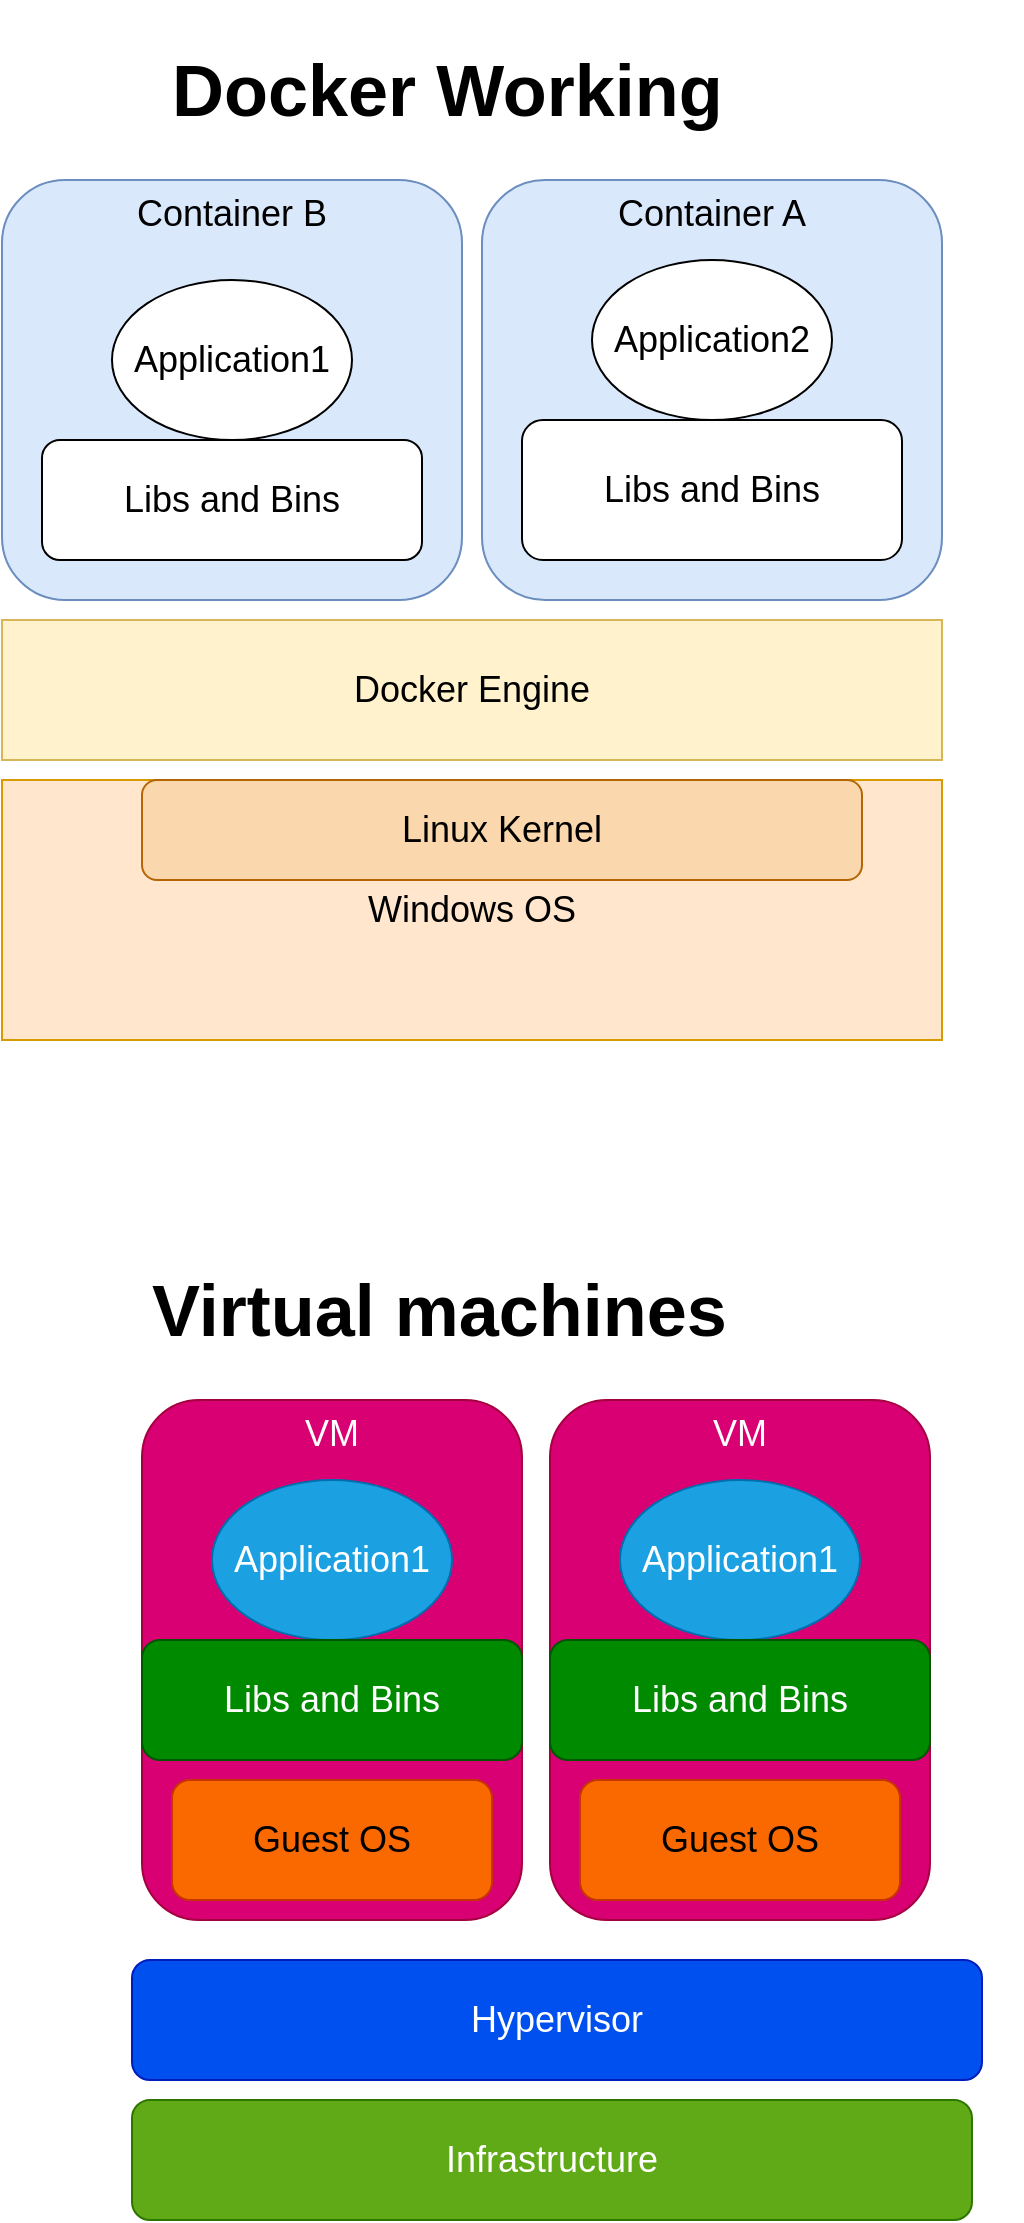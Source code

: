 <mxfile version="20.8.10" type="device"><diagram name="Page-1" id="5b3Ol6gQLz8tb6JXZ0nb"><mxGraphModel dx="1134" dy="599" grid="1" gridSize="10" guides="1" tooltips="1" connect="1" arrows="1" fold="1" page="1" pageScale="1" pageWidth="827" pageHeight="1169" math="0" shadow="0"><root><mxCell id="0"/><mxCell id="1" parent="0"/><mxCell id="9MrKuSj207oVCGJa05ZT-1" value="Windows OS" style="rounded=0;whiteSpace=wrap;html=1;fillColor=#ffe6cc;strokeColor=#d79b00;fontSize=18;" vertex="1" parent="1"><mxGeometry x="140" y="420" width="470" height="130" as="geometry"/></mxCell><mxCell id="9MrKuSj207oVCGJa05ZT-2" value="Docker Engine" style="rounded=0;whiteSpace=wrap;html=1;fontSize=18;fillColor=#fff2cc;strokeColor=#d6b656;" vertex="1" parent="1"><mxGeometry x="140" y="340" width="470" height="70" as="geometry"/></mxCell><mxCell id="9MrKuSj207oVCGJa05ZT-3" value="Container B" style="rounded=1;whiteSpace=wrap;html=1;fontSize=18;rotation=0;verticalAlign=top;fillColor=#dae8fc;strokeColor=#6c8ebf;" vertex="1" parent="1"><mxGeometry x="140" y="120" width="230" height="210" as="geometry"/></mxCell><mxCell id="9MrKuSj207oVCGJa05ZT-5" value="Application1" style="ellipse;whiteSpace=wrap;html=1;fontSize=18;" vertex="1" parent="1"><mxGeometry x="195" y="170" width="120" height="80" as="geometry"/></mxCell><mxCell id="9MrKuSj207oVCGJa05ZT-6" value="Libs and Bins" style="rounded=1;whiteSpace=wrap;html=1;fontSize=18;" vertex="1" parent="1"><mxGeometry x="160" y="250" width="190" height="60" as="geometry"/></mxCell><mxCell id="9MrKuSj207oVCGJa05ZT-7" value="Container A" style="rounded=1;whiteSpace=wrap;html=1;fontSize=18;rotation=0;verticalAlign=top;fillColor=#dae8fc;strokeColor=#6c8ebf;" vertex="1" parent="1"><mxGeometry x="380" y="120" width="230" height="210" as="geometry"/></mxCell><mxCell id="9MrKuSj207oVCGJa05ZT-8" value="Application2" style="ellipse;whiteSpace=wrap;html=1;fontSize=18;" vertex="1" parent="1"><mxGeometry x="435" y="160" width="120" height="80" as="geometry"/></mxCell><mxCell id="9MrKuSj207oVCGJa05ZT-9" value="Libs and Bins" style="rounded=1;whiteSpace=wrap;html=1;fontSize=18;" vertex="1" parent="1"><mxGeometry x="400" y="240" width="190" height="70" as="geometry"/></mxCell><mxCell id="9MrKuSj207oVCGJa05ZT-10" value="Infrastructure" style="rounded=1;whiteSpace=wrap;html=1;fontSize=18;fillColor=#60a917;fontColor=#ffffff;strokeColor=#2D7600;" vertex="1" parent="1"><mxGeometry x="205" y="1080" width="420" height="60" as="geometry"/></mxCell><mxCell id="9MrKuSj207oVCGJa05ZT-11" value="Hypervisor" style="rounded=1;whiteSpace=wrap;html=1;fontSize=18;fillColor=#0050ef;fontColor=#ffffff;strokeColor=#001DBC;" vertex="1" parent="1"><mxGeometry x="205" y="1010" width="425" height="60" as="geometry"/></mxCell><mxCell id="9MrKuSj207oVCGJa05ZT-12" value="VM" style="rounded=1;whiteSpace=wrap;html=1;fontSize=18;verticalAlign=top;fillColor=#d80073;fontColor=#ffffff;strokeColor=#A50040;" vertex="1" parent="1"><mxGeometry x="210" y="730" width="190" height="260" as="geometry"/></mxCell><mxCell id="9MrKuSj207oVCGJa05ZT-13" value="Guest OS" style="rounded=1;whiteSpace=wrap;html=1;fontSize=18;fillColor=#fa6800;fontColor=#000000;strokeColor=#C73500;" vertex="1" parent="1"><mxGeometry x="225" y="920" width="160" height="60" as="geometry"/></mxCell><mxCell id="9MrKuSj207oVCGJa05ZT-17" value="Application1" style="ellipse;whiteSpace=wrap;html=1;fontSize=18;fillColor=#1ba1e2;fontColor=#ffffff;strokeColor=#006EAF;" vertex="1" parent="1"><mxGeometry x="245" y="770" width="120" height="80" as="geometry"/></mxCell><mxCell id="9MrKuSj207oVCGJa05ZT-18" value="Libs and Bins" style="rounded=1;whiteSpace=wrap;html=1;fontSize=18;fillColor=#008a00;fontColor=#ffffff;strokeColor=#005700;" vertex="1" parent="1"><mxGeometry x="210" y="850" width="190" height="60" as="geometry"/></mxCell><mxCell id="9MrKuSj207oVCGJa05ZT-19" value="VM" style="rounded=1;whiteSpace=wrap;html=1;fontSize=18;verticalAlign=top;fillColor=#d80073;fontColor=#ffffff;strokeColor=#A50040;" vertex="1" parent="1"><mxGeometry x="414" y="730" width="190" height="260" as="geometry"/></mxCell><mxCell id="9MrKuSj207oVCGJa05ZT-20" value="Guest OS" style="rounded=1;whiteSpace=wrap;html=1;fontSize=18;fillColor=#fa6800;fontColor=#000000;strokeColor=#C73500;" vertex="1" parent="1"><mxGeometry x="429" y="920" width="160" height="60" as="geometry"/></mxCell><mxCell id="9MrKuSj207oVCGJa05ZT-21" value="Application1" style="ellipse;whiteSpace=wrap;html=1;fontSize=18;fillColor=#1ba1e2;fontColor=#ffffff;strokeColor=#006EAF;" vertex="1" parent="1"><mxGeometry x="449" y="770" width="120" height="80" as="geometry"/></mxCell><mxCell id="9MrKuSj207oVCGJa05ZT-22" value="Libs and Bins" style="rounded=1;whiteSpace=wrap;html=1;fontSize=18;fillColor=#008a00;fontColor=#ffffff;strokeColor=#005700;" vertex="1" parent="1"><mxGeometry x="414" y="850" width="190" height="60" as="geometry"/></mxCell><mxCell id="9MrKuSj207oVCGJa05ZT-23" value="&lt;h1&gt;Virtual machines&lt;/h1&gt;" style="text;html=1;strokeColor=none;fillColor=none;spacing=5;spacingTop=-20;whiteSpace=wrap;overflow=hidden;rounded=0;fontSize=18;" vertex="1" parent="1"><mxGeometry x="210" y="650" width="440" height="70" as="geometry"/></mxCell><mxCell id="9MrKuSj207oVCGJa05ZT-24" value="&lt;h1&gt;Docker Working&lt;/h1&gt;" style="text;html=1;strokeColor=none;fillColor=none;spacing=5;spacingTop=-20;whiteSpace=wrap;overflow=hidden;rounded=0;fontSize=18;" vertex="1" parent="1"><mxGeometry x="220" y="40" width="421" height="120" as="geometry"/></mxCell><mxCell id="9MrKuSj207oVCGJa05ZT-25" value="Linux Kernel" style="rounded=1;whiteSpace=wrap;html=1;fontSize=18;fillColor=#fad7ac;strokeColor=#b46504;" vertex="1" parent="1"><mxGeometry x="210" y="420" width="360" height="50" as="geometry"/></mxCell></root></mxGraphModel></diagram></mxfile>